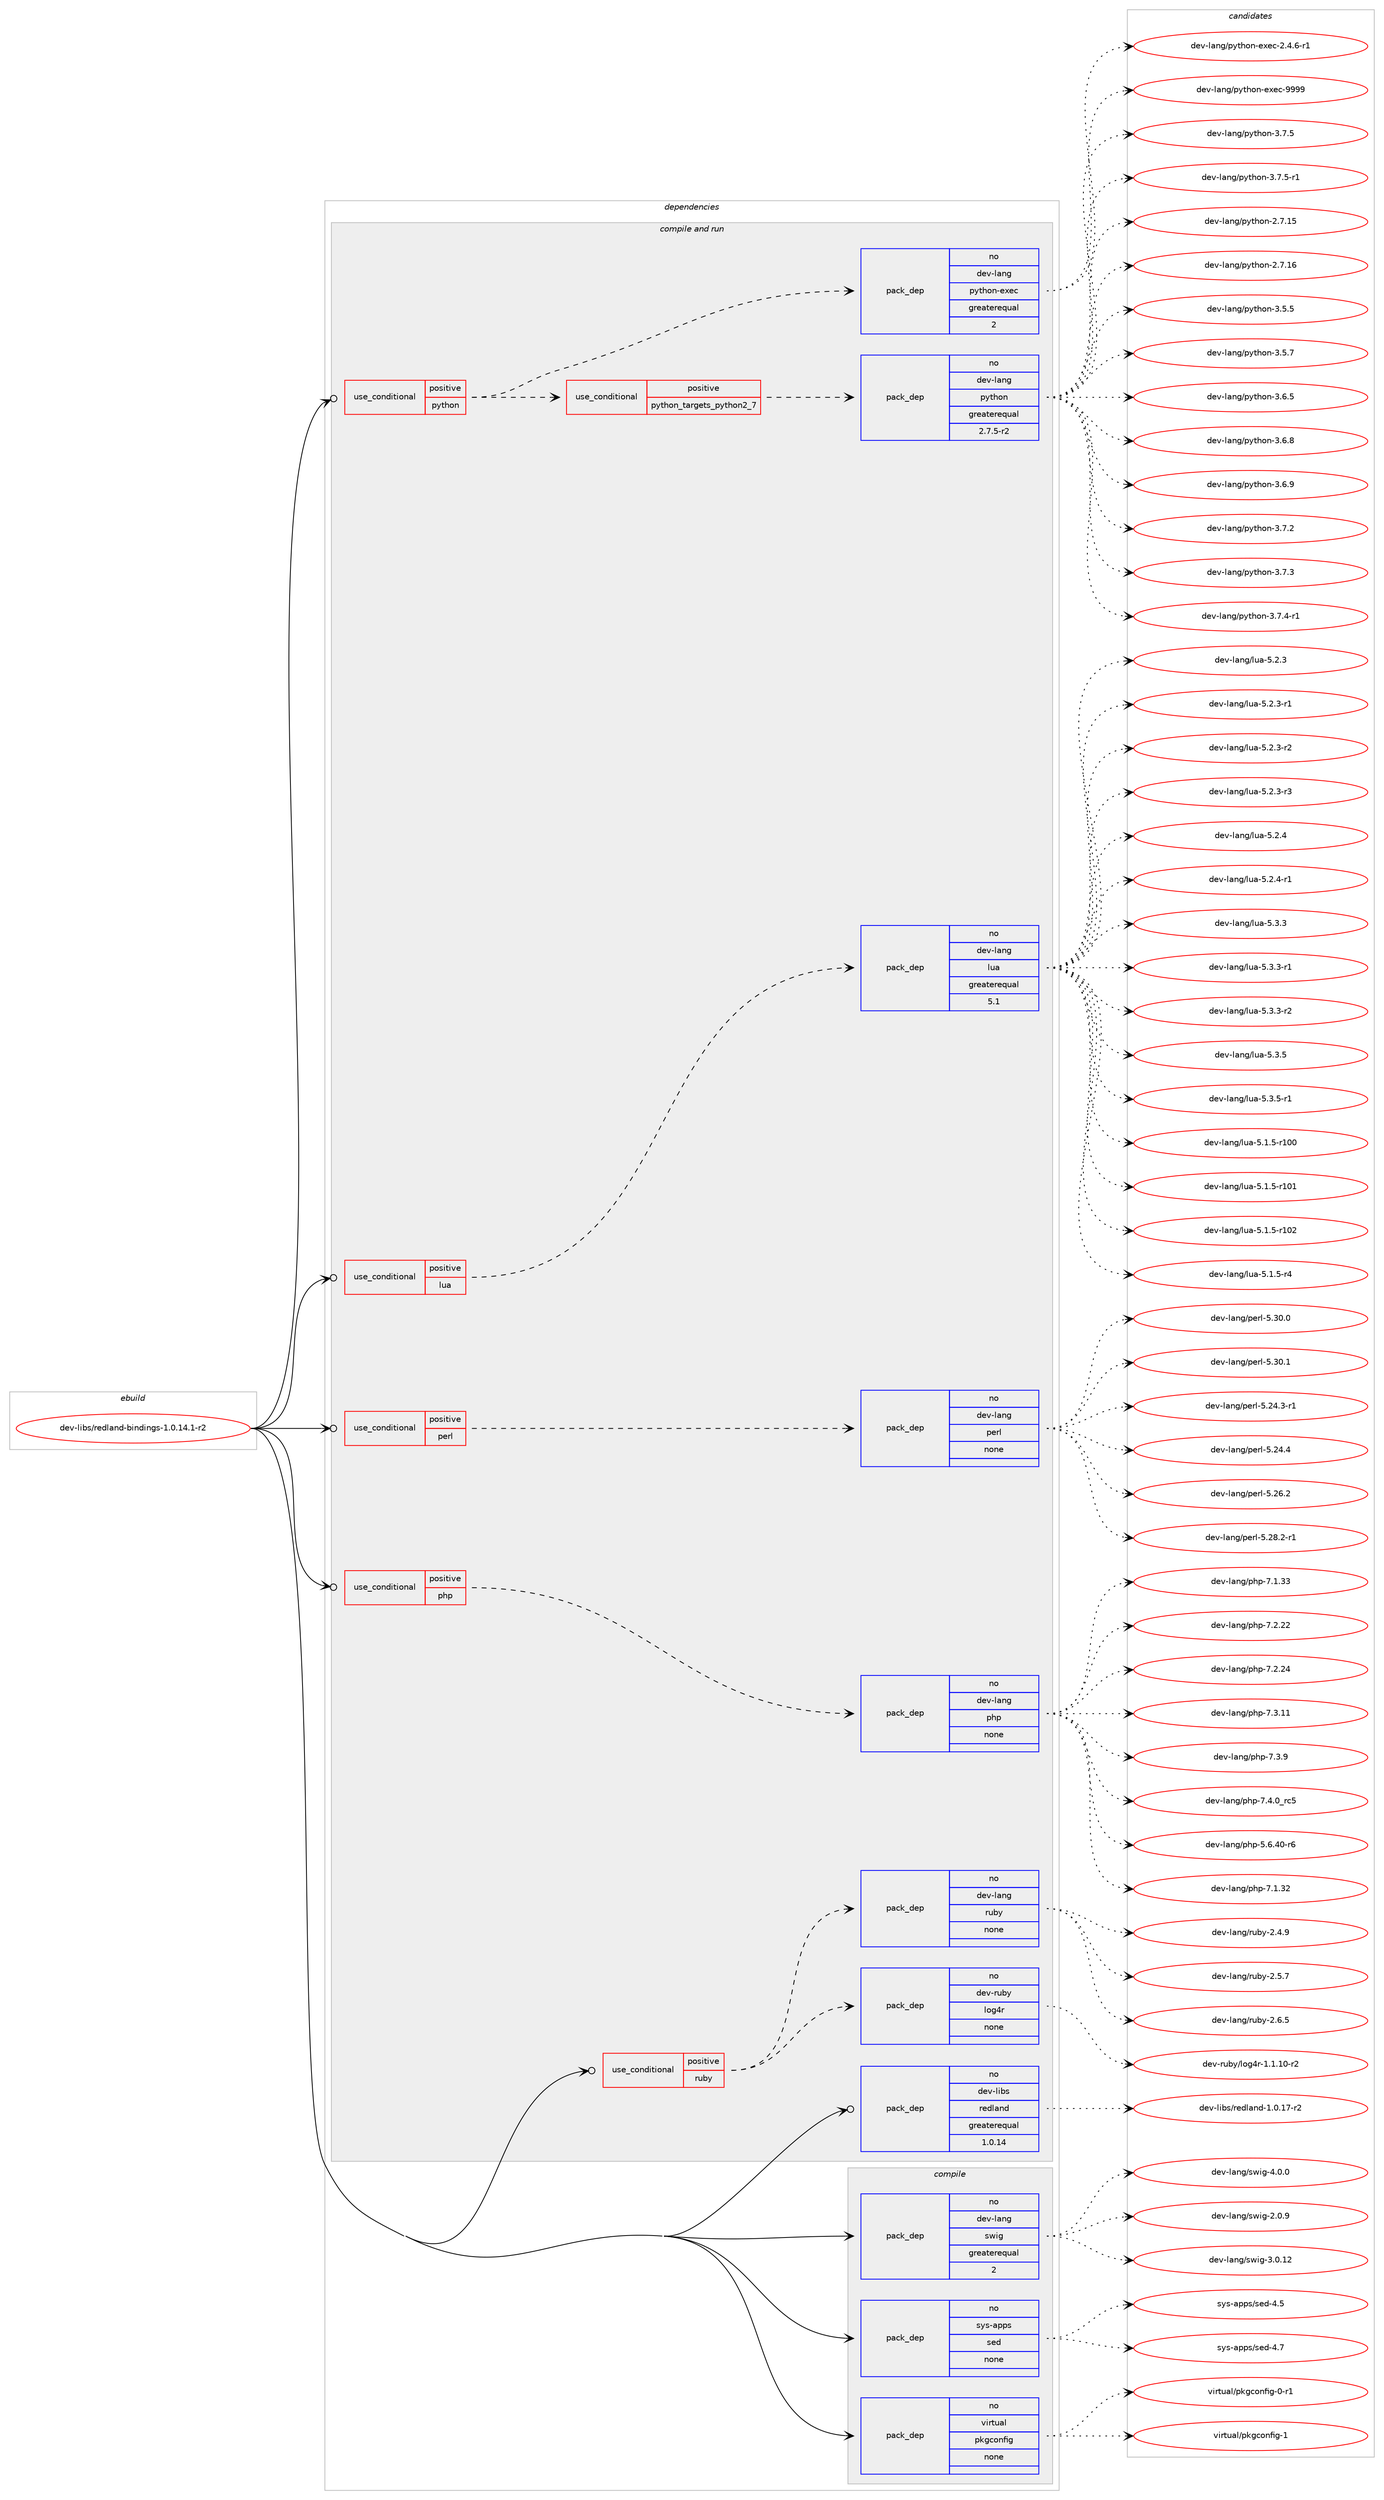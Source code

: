 digraph prolog {

# *************
# Graph options
# *************

newrank=true;
concentrate=true;
compound=true;
graph [rankdir=LR,fontname=Helvetica,fontsize=10,ranksep=1.5];#, ranksep=2.5, nodesep=0.2];
edge  [arrowhead=vee];
node  [fontname=Helvetica,fontsize=10];

# **********
# The ebuild
# **********

subgraph cluster_leftcol {
color=gray;
rank=same;
label=<<i>ebuild</i>>;
id [label="dev-libs/redland-bindings-1.0.14.1-r2", color=red, width=4, href="../dev-libs/redland-bindings-1.0.14.1-r2.svg"];
}

# ****************
# The dependencies
# ****************

subgraph cluster_midcol {
color=gray;
label=<<i>dependencies</i>>;
subgraph cluster_compile {
fillcolor="#eeeeee";
style=filled;
label=<<i>compile</i>>;
subgraph pack424565 {
dependency568633 [label=<<TABLE BORDER="0" CELLBORDER="1" CELLSPACING="0" CELLPADDING="4" WIDTH="220"><TR><TD ROWSPAN="6" CELLPADDING="30">pack_dep</TD></TR><TR><TD WIDTH="110">no</TD></TR><TR><TD>dev-lang</TD></TR><TR><TD>swig</TD></TR><TR><TD>greaterequal</TD></TR><TR><TD>2</TD></TR></TABLE>>, shape=none, color=blue];
}
id:e -> dependency568633:w [weight=20,style="solid",arrowhead="vee"];
subgraph pack424566 {
dependency568634 [label=<<TABLE BORDER="0" CELLBORDER="1" CELLSPACING="0" CELLPADDING="4" WIDTH="220"><TR><TD ROWSPAN="6" CELLPADDING="30">pack_dep</TD></TR><TR><TD WIDTH="110">no</TD></TR><TR><TD>sys-apps</TD></TR><TR><TD>sed</TD></TR><TR><TD>none</TD></TR><TR><TD></TD></TR></TABLE>>, shape=none, color=blue];
}
id:e -> dependency568634:w [weight=20,style="solid",arrowhead="vee"];
subgraph pack424567 {
dependency568635 [label=<<TABLE BORDER="0" CELLBORDER="1" CELLSPACING="0" CELLPADDING="4" WIDTH="220"><TR><TD ROWSPAN="6" CELLPADDING="30">pack_dep</TD></TR><TR><TD WIDTH="110">no</TD></TR><TR><TD>virtual</TD></TR><TR><TD>pkgconfig</TD></TR><TR><TD>none</TD></TR><TR><TD></TD></TR></TABLE>>, shape=none, color=blue];
}
id:e -> dependency568635:w [weight=20,style="solid",arrowhead="vee"];
}
subgraph cluster_compileandrun {
fillcolor="#eeeeee";
style=filled;
label=<<i>compile and run</i>>;
subgraph cond132496 {
dependency568636 [label=<<TABLE BORDER="0" CELLBORDER="1" CELLSPACING="0" CELLPADDING="4"><TR><TD ROWSPAN="3" CELLPADDING="10">use_conditional</TD></TR><TR><TD>positive</TD></TR><TR><TD>lua</TD></TR></TABLE>>, shape=none, color=red];
subgraph pack424568 {
dependency568637 [label=<<TABLE BORDER="0" CELLBORDER="1" CELLSPACING="0" CELLPADDING="4" WIDTH="220"><TR><TD ROWSPAN="6" CELLPADDING="30">pack_dep</TD></TR><TR><TD WIDTH="110">no</TD></TR><TR><TD>dev-lang</TD></TR><TR><TD>lua</TD></TR><TR><TD>greaterequal</TD></TR><TR><TD>5.1</TD></TR></TABLE>>, shape=none, color=blue];
}
dependency568636:e -> dependency568637:w [weight=20,style="dashed",arrowhead="vee"];
}
id:e -> dependency568636:w [weight=20,style="solid",arrowhead="odotvee"];
subgraph cond132497 {
dependency568638 [label=<<TABLE BORDER="0" CELLBORDER="1" CELLSPACING="0" CELLPADDING="4"><TR><TD ROWSPAN="3" CELLPADDING="10">use_conditional</TD></TR><TR><TD>positive</TD></TR><TR><TD>perl</TD></TR></TABLE>>, shape=none, color=red];
subgraph pack424569 {
dependency568639 [label=<<TABLE BORDER="0" CELLBORDER="1" CELLSPACING="0" CELLPADDING="4" WIDTH="220"><TR><TD ROWSPAN="6" CELLPADDING="30">pack_dep</TD></TR><TR><TD WIDTH="110">no</TD></TR><TR><TD>dev-lang</TD></TR><TR><TD>perl</TD></TR><TR><TD>none</TD></TR><TR><TD></TD></TR></TABLE>>, shape=none, color=blue];
}
dependency568638:e -> dependency568639:w [weight=20,style="dashed",arrowhead="vee"];
}
id:e -> dependency568638:w [weight=20,style="solid",arrowhead="odotvee"];
subgraph cond132498 {
dependency568640 [label=<<TABLE BORDER="0" CELLBORDER="1" CELLSPACING="0" CELLPADDING="4"><TR><TD ROWSPAN="3" CELLPADDING="10">use_conditional</TD></TR><TR><TD>positive</TD></TR><TR><TD>php</TD></TR></TABLE>>, shape=none, color=red];
subgraph pack424570 {
dependency568641 [label=<<TABLE BORDER="0" CELLBORDER="1" CELLSPACING="0" CELLPADDING="4" WIDTH="220"><TR><TD ROWSPAN="6" CELLPADDING="30">pack_dep</TD></TR><TR><TD WIDTH="110">no</TD></TR><TR><TD>dev-lang</TD></TR><TR><TD>php</TD></TR><TR><TD>none</TD></TR><TR><TD></TD></TR></TABLE>>, shape=none, color=blue];
}
dependency568640:e -> dependency568641:w [weight=20,style="dashed",arrowhead="vee"];
}
id:e -> dependency568640:w [weight=20,style="solid",arrowhead="odotvee"];
subgraph cond132499 {
dependency568642 [label=<<TABLE BORDER="0" CELLBORDER="1" CELLSPACING="0" CELLPADDING="4"><TR><TD ROWSPAN="3" CELLPADDING="10">use_conditional</TD></TR><TR><TD>positive</TD></TR><TR><TD>python</TD></TR></TABLE>>, shape=none, color=red];
subgraph cond132500 {
dependency568643 [label=<<TABLE BORDER="0" CELLBORDER="1" CELLSPACING="0" CELLPADDING="4"><TR><TD ROWSPAN="3" CELLPADDING="10">use_conditional</TD></TR><TR><TD>positive</TD></TR><TR><TD>python_targets_python2_7</TD></TR></TABLE>>, shape=none, color=red];
subgraph pack424571 {
dependency568644 [label=<<TABLE BORDER="0" CELLBORDER="1" CELLSPACING="0" CELLPADDING="4" WIDTH="220"><TR><TD ROWSPAN="6" CELLPADDING="30">pack_dep</TD></TR><TR><TD WIDTH="110">no</TD></TR><TR><TD>dev-lang</TD></TR><TR><TD>python</TD></TR><TR><TD>greaterequal</TD></TR><TR><TD>2.7.5-r2</TD></TR></TABLE>>, shape=none, color=blue];
}
dependency568643:e -> dependency568644:w [weight=20,style="dashed",arrowhead="vee"];
}
dependency568642:e -> dependency568643:w [weight=20,style="dashed",arrowhead="vee"];
subgraph pack424572 {
dependency568645 [label=<<TABLE BORDER="0" CELLBORDER="1" CELLSPACING="0" CELLPADDING="4" WIDTH="220"><TR><TD ROWSPAN="6" CELLPADDING="30">pack_dep</TD></TR><TR><TD WIDTH="110">no</TD></TR><TR><TD>dev-lang</TD></TR><TR><TD>python-exec</TD></TR><TR><TD>greaterequal</TD></TR><TR><TD>2</TD></TR></TABLE>>, shape=none, color=blue];
}
dependency568642:e -> dependency568645:w [weight=20,style="dashed",arrowhead="vee"];
}
id:e -> dependency568642:w [weight=20,style="solid",arrowhead="odotvee"];
subgraph cond132501 {
dependency568646 [label=<<TABLE BORDER="0" CELLBORDER="1" CELLSPACING="0" CELLPADDING="4"><TR><TD ROWSPAN="3" CELLPADDING="10">use_conditional</TD></TR><TR><TD>positive</TD></TR><TR><TD>ruby</TD></TR></TABLE>>, shape=none, color=red];
subgraph pack424573 {
dependency568647 [label=<<TABLE BORDER="0" CELLBORDER="1" CELLSPACING="0" CELLPADDING="4" WIDTH="220"><TR><TD ROWSPAN="6" CELLPADDING="30">pack_dep</TD></TR><TR><TD WIDTH="110">no</TD></TR><TR><TD>dev-lang</TD></TR><TR><TD>ruby</TD></TR><TR><TD>none</TD></TR><TR><TD></TD></TR></TABLE>>, shape=none, color=blue];
}
dependency568646:e -> dependency568647:w [weight=20,style="dashed",arrowhead="vee"];
subgraph pack424574 {
dependency568648 [label=<<TABLE BORDER="0" CELLBORDER="1" CELLSPACING="0" CELLPADDING="4" WIDTH="220"><TR><TD ROWSPAN="6" CELLPADDING="30">pack_dep</TD></TR><TR><TD WIDTH="110">no</TD></TR><TR><TD>dev-ruby</TD></TR><TR><TD>log4r</TD></TR><TR><TD>none</TD></TR><TR><TD></TD></TR></TABLE>>, shape=none, color=blue];
}
dependency568646:e -> dependency568648:w [weight=20,style="dashed",arrowhead="vee"];
}
id:e -> dependency568646:w [weight=20,style="solid",arrowhead="odotvee"];
subgraph pack424575 {
dependency568649 [label=<<TABLE BORDER="0" CELLBORDER="1" CELLSPACING="0" CELLPADDING="4" WIDTH="220"><TR><TD ROWSPAN="6" CELLPADDING="30">pack_dep</TD></TR><TR><TD WIDTH="110">no</TD></TR><TR><TD>dev-libs</TD></TR><TR><TD>redland</TD></TR><TR><TD>greaterequal</TD></TR><TR><TD>1.0.14</TD></TR></TABLE>>, shape=none, color=blue];
}
id:e -> dependency568649:w [weight=20,style="solid",arrowhead="odotvee"];
}
subgraph cluster_run {
fillcolor="#eeeeee";
style=filled;
label=<<i>run</i>>;
}
}

# **************
# The candidates
# **************

subgraph cluster_choices {
rank=same;
color=gray;
label=<<i>candidates</i>>;

subgraph choice424565 {
color=black;
nodesep=1;
choice100101118451089711010347115119105103455046484657 [label="dev-lang/swig-2.0.9", color=red, width=4,href="../dev-lang/swig-2.0.9.svg"];
choice10010111845108971101034711511910510345514648464950 [label="dev-lang/swig-3.0.12", color=red, width=4,href="../dev-lang/swig-3.0.12.svg"];
choice100101118451089711010347115119105103455246484648 [label="dev-lang/swig-4.0.0", color=red, width=4,href="../dev-lang/swig-4.0.0.svg"];
dependency568633:e -> choice100101118451089711010347115119105103455046484657:w [style=dotted,weight="100"];
dependency568633:e -> choice10010111845108971101034711511910510345514648464950:w [style=dotted,weight="100"];
dependency568633:e -> choice100101118451089711010347115119105103455246484648:w [style=dotted,weight="100"];
}
subgraph choice424566 {
color=black;
nodesep=1;
choice11512111545971121121154711510110045524653 [label="sys-apps/sed-4.5", color=red, width=4,href="../sys-apps/sed-4.5.svg"];
choice11512111545971121121154711510110045524655 [label="sys-apps/sed-4.7", color=red, width=4,href="../sys-apps/sed-4.7.svg"];
dependency568634:e -> choice11512111545971121121154711510110045524653:w [style=dotted,weight="100"];
dependency568634:e -> choice11512111545971121121154711510110045524655:w [style=dotted,weight="100"];
}
subgraph choice424567 {
color=black;
nodesep=1;
choice11810511411611797108471121071039911111010210510345484511449 [label="virtual/pkgconfig-0-r1", color=red, width=4,href="../virtual/pkgconfig-0-r1.svg"];
choice1181051141161179710847112107103991111101021051034549 [label="virtual/pkgconfig-1", color=red, width=4,href="../virtual/pkgconfig-1.svg"];
dependency568635:e -> choice11810511411611797108471121071039911111010210510345484511449:w [style=dotted,weight="100"];
dependency568635:e -> choice1181051141161179710847112107103991111101021051034549:w [style=dotted,weight="100"];
}
subgraph choice424568 {
color=black;
nodesep=1;
choice1001011184510897110103471081179745534649465345114494848 [label="dev-lang/lua-5.1.5-r100", color=red, width=4,href="../dev-lang/lua-5.1.5-r100.svg"];
choice1001011184510897110103471081179745534649465345114494849 [label="dev-lang/lua-5.1.5-r101", color=red, width=4,href="../dev-lang/lua-5.1.5-r101.svg"];
choice1001011184510897110103471081179745534649465345114494850 [label="dev-lang/lua-5.1.5-r102", color=red, width=4,href="../dev-lang/lua-5.1.5-r102.svg"];
choice100101118451089711010347108117974553464946534511452 [label="dev-lang/lua-5.1.5-r4", color=red, width=4,href="../dev-lang/lua-5.1.5-r4.svg"];
choice10010111845108971101034710811797455346504651 [label="dev-lang/lua-5.2.3", color=red, width=4,href="../dev-lang/lua-5.2.3.svg"];
choice100101118451089711010347108117974553465046514511449 [label="dev-lang/lua-5.2.3-r1", color=red, width=4,href="../dev-lang/lua-5.2.3-r1.svg"];
choice100101118451089711010347108117974553465046514511450 [label="dev-lang/lua-5.2.3-r2", color=red, width=4,href="../dev-lang/lua-5.2.3-r2.svg"];
choice100101118451089711010347108117974553465046514511451 [label="dev-lang/lua-5.2.3-r3", color=red, width=4,href="../dev-lang/lua-5.2.3-r3.svg"];
choice10010111845108971101034710811797455346504652 [label="dev-lang/lua-5.2.4", color=red, width=4,href="../dev-lang/lua-5.2.4.svg"];
choice100101118451089711010347108117974553465046524511449 [label="dev-lang/lua-5.2.4-r1", color=red, width=4,href="../dev-lang/lua-5.2.4-r1.svg"];
choice10010111845108971101034710811797455346514651 [label="dev-lang/lua-5.3.3", color=red, width=4,href="../dev-lang/lua-5.3.3.svg"];
choice100101118451089711010347108117974553465146514511449 [label="dev-lang/lua-5.3.3-r1", color=red, width=4,href="../dev-lang/lua-5.3.3-r1.svg"];
choice100101118451089711010347108117974553465146514511450 [label="dev-lang/lua-5.3.3-r2", color=red, width=4,href="../dev-lang/lua-5.3.3-r2.svg"];
choice10010111845108971101034710811797455346514653 [label="dev-lang/lua-5.3.5", color=red, width=4,href="../dev-lang/lua-5.3.5.svg"];
choice100101118451089711010347108117974553465146534511449 [label="dev-lang/lua-5.3.5-r1", color=red, width=4,href="../dev-lang/lua-5.3.5-r1.svg"];
dependency568637:e -> choice1001011184510897110103471081179745534649465345114494848:w [style=dotted,weight="100"];
dependency568637:e -> choice1001011184510897110103471081179745534649465345114494849:w [style=dotted,weight="100"];
dependency568637:e -> choice1001011184510897110103471081179745534649465345114494850:w [style=dotted,weight="100"];
dependency568637:e -> choice100101118451089711010347108117974553464946534511452:w [style=dotted,weight="100"];
dependency568637:e -> choice10010111845108971101034710811797455346504651:w [style=dotted,weight="100"];
dependency568637:e -> choice100101118451089711010347108117974553465046514511449:w [style=dotted,weight="100"];
dependency568637:e -> choice100101118451089711010347108117974553465046514511450:w [style=dotted,weight="100"];
dependency568637:e -> choice100101118451089711010347108117974553465046514511451:w [style=dotted,weight="100"];
dependency568637:e -> choice10010111845108971101034710811797455346504652:w [style=dotted,weight="100"];
dependency568637:e -> choice100101118451089711010347108117974553465046524511449:w [style=dotted,weight="100"];
dependency568637:e -> choice10010111845108971101034710811797455346514651:w [style=dotted,weight="100"];
dependency568637:e -> choice100101118451089711010347108117974553465146514511449:w [style=dotted,weight="100"];
dependency568637:e -> choice100101118451089711010347108117974553465146514511450:w [style=dotted,weight="100"];
dependency568637:e -> choice10010111845108971101034710811797455346514653:w [style=dotted,weight="100"];
dependency568637:e -> choice100101118451089711010347108117974553465146534511449:w [style=dotted,weight="100"];
}
subgraph choice424569 {
color=black;
nodesep=1;
choice100101118451089711010347112101114108455346505246514511449 [label="dev-lang/perl-5.24.3-r1", color=red, width=4,href="../dev-lang/perl-5.24.3-r1.svg"];
choice10010111845108971101034711210111410845534650524652 [label="dev-lang/perl-5.24.4", color=red, width=4,href="../dev-lang/perl-5.24.4.svg"];
choice10010111845108971101034711210111410845534650544650 [label="dev-lang/perl-5.26.2", color=red, width=4,href="../dev-lang/perl-5.26.2.svg"];
choice100101118451089711010347112101114108455346505646504511449 [label="dev-lang/perl-5.28.2-r1", color=red, width=4,href="../dev-lang/perl-5.28.2-r1.svg"];
choice10010111845108971101034711210111410845534651484648 [label="dev-lang/perl-5.30.0", color=red, width=4,href="../dev-lang/perl-5.30.0.svg"];
choice10010111845108971101034711210111410845534651484649 [label="dev-lang/perl-5.30.1", color=red, width=4,href="../dev-lang/perl-5.30.1.svg"];
dependency568639:e -> choice100101118451089711010347112101114108455346505246514511449:w [style=dotted,weight="100"];
dependency568639:e -> choice10010111845108971101034711210111410845534650524652:w [style=dotted,weight="100"];
dependency568639:e -> choice10010111845108971101034711210111410845534650544650:w [style=dotted,weight="100"];
dependency568639:e -> choice100101118451089711010347112101114108455346505646504511449:w [style=dotted,weight="100"];
dependency568639:e -> choice10010111845108971101034711210111410845534651484648:w [style=dotted,weight="100"];
dependency568639:e -> choice10010111845108971101034711210111410845534651484649:w [style=dotted,weight="100"];
}
subgraph choice424570 {
color=black;
nodesep=1;
choice100101118451089711010347112104112455346544652484511454 [label="dev-lang/php-5.6.40-r6", color=red, width=4,href="../dev-lang/php-5.6.40-r6.svg"];
choice10010111845108971101034711210411245554649465150 [label="dev-lang/php-7.1.32", color=red, width=4,href="../dev-lang/php-7.1.32.svg"];
choice10010111845108971101034711210411245554649465151 [label="dev-lang/php-7.1.33", color=red, width=4,href="../dev-lang/php-7.1.33.svg"];
choice10010111845108971101034711210411245554650465050 [label="dev-lang/php-7.2.22", color=red, width=4,href="../dev-lang/php-7.2.22.svg"];
choice10010111845108971101034711210411245554650465052 [label="dev-lang/php-7.2.24", color=red, width=4,href="../dev-lang/php-7.2.24.svg"];
choice10010111845108971101034711210411245554651464949 [label="dev-lang/php-7.3.11", color=red, width=4,href="../dev-lang/php-7.3.11.svg"];
choice100101118451089711010347112104112455546514657 [label="dev-lang/php-7.3.9", color=red, width=4,href="../dev-lang/php-7.3.9.svg"];
choice100101118451089711010347112104112455546524648951149953 [label="dev-lang/php-7.4.0_rc5", color=red, width=4,href="../dev-lang/php-7.4.0_rc5.svg"];
dependency568641:e -> choice100101118451089711010347112104112455346544652484511454:w [style=dotted,weight="100"];
dependency568641:e -> choice10010111845108971101034711210411245554649465150:w [style=dotted,weight="100"];
dependency568641:e -> choice10010111845108971101034711210411245554649465151:w [style=dotted,weight="100"];
dependency568641:e -> choice10010111845108971101034711210411245554650465050:w [style=dotted,weight="100"];
dependency568641:e -> choice10010111845108971101034711210411245554650465052:w [style=dotted,weight="100"];
dependency568641:e -> choice10010111845108971101034711210411245554651464949:w [style=dotted,weight="100"];
dependency568641:e -> choice100101118451089711010347112104112455546514657:w [style=dotted,weight="100"];
dependency568641:e -> choice100101118451089711010347112104112455546524648951149953:w [style=dotted,weight="100"];
}
subgraph choice424571 {
color=black;
nodesep=1;
choice10010111845108971101034711212111610411111045504655464953 [label="dev-lang/python-2.7.15", color=red, width=4,href="../dev-lang/python-2.7.15.svg"];
choice10010111845108971101034711212111610411111045504655464954 [label="dev-lang/python-2.7.16", color=red, width=4,href="../dev-lang/python-2.7.16.svg"];
choice100101118451089711010347112121116104111110455146534653 [label="dev-lang/python-3.5.5", color=red, width=4,href="../dev-lang/python-3.5.5.svg"];
choice100101118451089711010347112121116104111110455146534655 [label="dev-lang/python-3.5.7", color=red, width=4,href="../dev-lang/python-3.5.7.svg"];
choice100101118451089711010347112121116104111110455146544653 [label="dev-lang/python-3.6.5", color=red, width=4,href="../dev-lang/python-3.6.5.svg"];
choice100101118451089711010347112121116104111110455146544656 [label="dev-lang/python-3.6.8", color=red, width=4,href="../dev-lang/python-3.6.8.svg"];
choice100101118451089711010347112121116104111110455146544657 [label="dev-lang/python-3.6.9", color=red, width=4,href="../dev-lang/python-3.6.9.svg"];
choice100101118451089711010347112121116104111110455146554650 [label="dev-lang/python-3.7.2", color=red, width=4,href="../dev-lang/python-3.7.2.svg"];
choice100101118451089711010347112121116104111110455146554651 [label="dev-lang/python-3.7.3", color=red, width=4,href="../dev-lang/python-3.7.3.svg"];
choice1001011184510897110103471121211161041111104551465546524511449 [label="dev-lang/python-3.7.4-r1", color=red, width=4,href="../dev-lang/python-3.7.4-r1.svg"];
choice100101118451089711010347112121116104111110455146554653 [label="dev-lang/python-3.7.5", color=red, width=4,href="../dev-lang/python-3.7.5.svg"];
choice1001011184510897110103471121211161041111104551465546534511449 [label="dev-lang/python-3.7.5-r1", color=red, width=4,href="../dev-lang/python-3.7.5-r1.svg"];
dependency568644:e -> choice10010111845108971101034711212111610411111045504655464953:w [style=dotted,weight="100"];
dependency568644:e -> choice10010111845108971101034711212111610411111045504655464954:w [style=dotted,weight="100"];
dependency568644:e -> choice100101118451089711010347112121116104111110455146534653:w [style=dotted,weight="100"];
dependency568644:e -> choice100101118451089711010347112121116104111110455146534655:w [style=dotted,weight="100"];
dependency568644:e -> choice100101118451089711010347112121116104111110455146544653:w [style=dotted,weight="100"];
dependency568644:e -> choice100101118451089711010347112121116104111110455146544656:w [style=dotted,weight="100"];
dependency568644:e -> choice100101118451089711010347112121116104111110455146544657:w [style=dotted,weight="100"];
dependency568644:e -> choice100101118451089711010347112121116104111110455146554650:w [style=dotted,weight="100"];
dependency568644:e -> choice100101118451089711010347112121116104111110455146554651:w [style=dotted,weight="100"];
dependency568644:e -> choice1001011184510897110103471121211161041111104551465546524511449:w [style=dotted,weight="100"];
dependency568644:e -> choice100101118451089711010347112121116104111110455146554653:w [style=dotted,weight="100"];
dependency568644:e -> choice1001011184510897110103471121211161041111104551465546534511449:w [style=dotted,weight="100"];
}
subgraph choice424572 {
color=black;
nodesep=1;
choice10010111845108971101034711212111610411111045101120101994550465246544511449 [label="dev-lang/python-exec-2.4.6-r1", color=red, width=4,href="../dev-lang/python-exec-2.4.6-r1.svg"];
choice10010111845108971101034711212111610411111045101120101994557575757 [label="dev-lang/python-exec-9999", color=red, width=4,href="../dev-lang/python-exec-9999.svg"];
dependency568645:e -> choice10010111845108971101034711212111610411111045101120101994550465246544511449:w [style=dotted,weight="100"];
dependency568645:e -> choice10010111845108971101034711212111610411111045101120101994557575757:w [style=dotted,weight="100"];
}
subgraph choice424573 {
color=black;
nodesep=1;
choice10010111845108971101034711411798121455046524657 [label="dev-lang/ruby-2.4.9", color=red, width=4,href="../dev-lang/ruby-2.4.9.svg"];
choice10010111845108971101034711411798121455046534655 [label="dev-lang/ruby-2.5.7", color=red, width=4,href="../dev-lang/ruby-2.5.7.svg"];
choice10010111845108971101034711411798121455046544653 [label="dev-lang/ruby-2.6.5", color=red, width=4,href="../dev-lang/ruby-2.6.5.svg"];
dependency568647:e -> choice10010111845108971101034711411798121455046524657:w [style=dotted,weight="100"];
dependency568647:e -> choice10010111845108971101034711411798121455046534655:w [style=dotted,weight="100"];
dependency568647:e -> choice10010111845108971101034711411798121455046544653:w [style=dotted,weight="100"];
}
subgraph choice424574 {
color=black;
nodesep=1;
choice10010111845114117981214710811110352114454946494649484511450 [label="dev-ruby/log4r-1.1.10-r2", color=red, width=4,href="../dev-ruby/log4r-1.1.10-r2.svg"];
dependency568648:e -> choice10010111845114117981214710811110352114454946494649484511450:w [style=dotted,weight="100"];
}
subgraph choice424575 {
color=black;
nodesep=1;
choice10010111845108105981154711410110010897110100454946484649554511450 [label="dev-libs/redland-1.0.17-r2", color=red, width=4,href="../dev-libs/redland-1.0.17-r2.svg"];
dependency568649:e -> choice10010111845108105981154711410110010897110100454946484649554511450:w [style=dotted,weight="100"];
}
}

}
